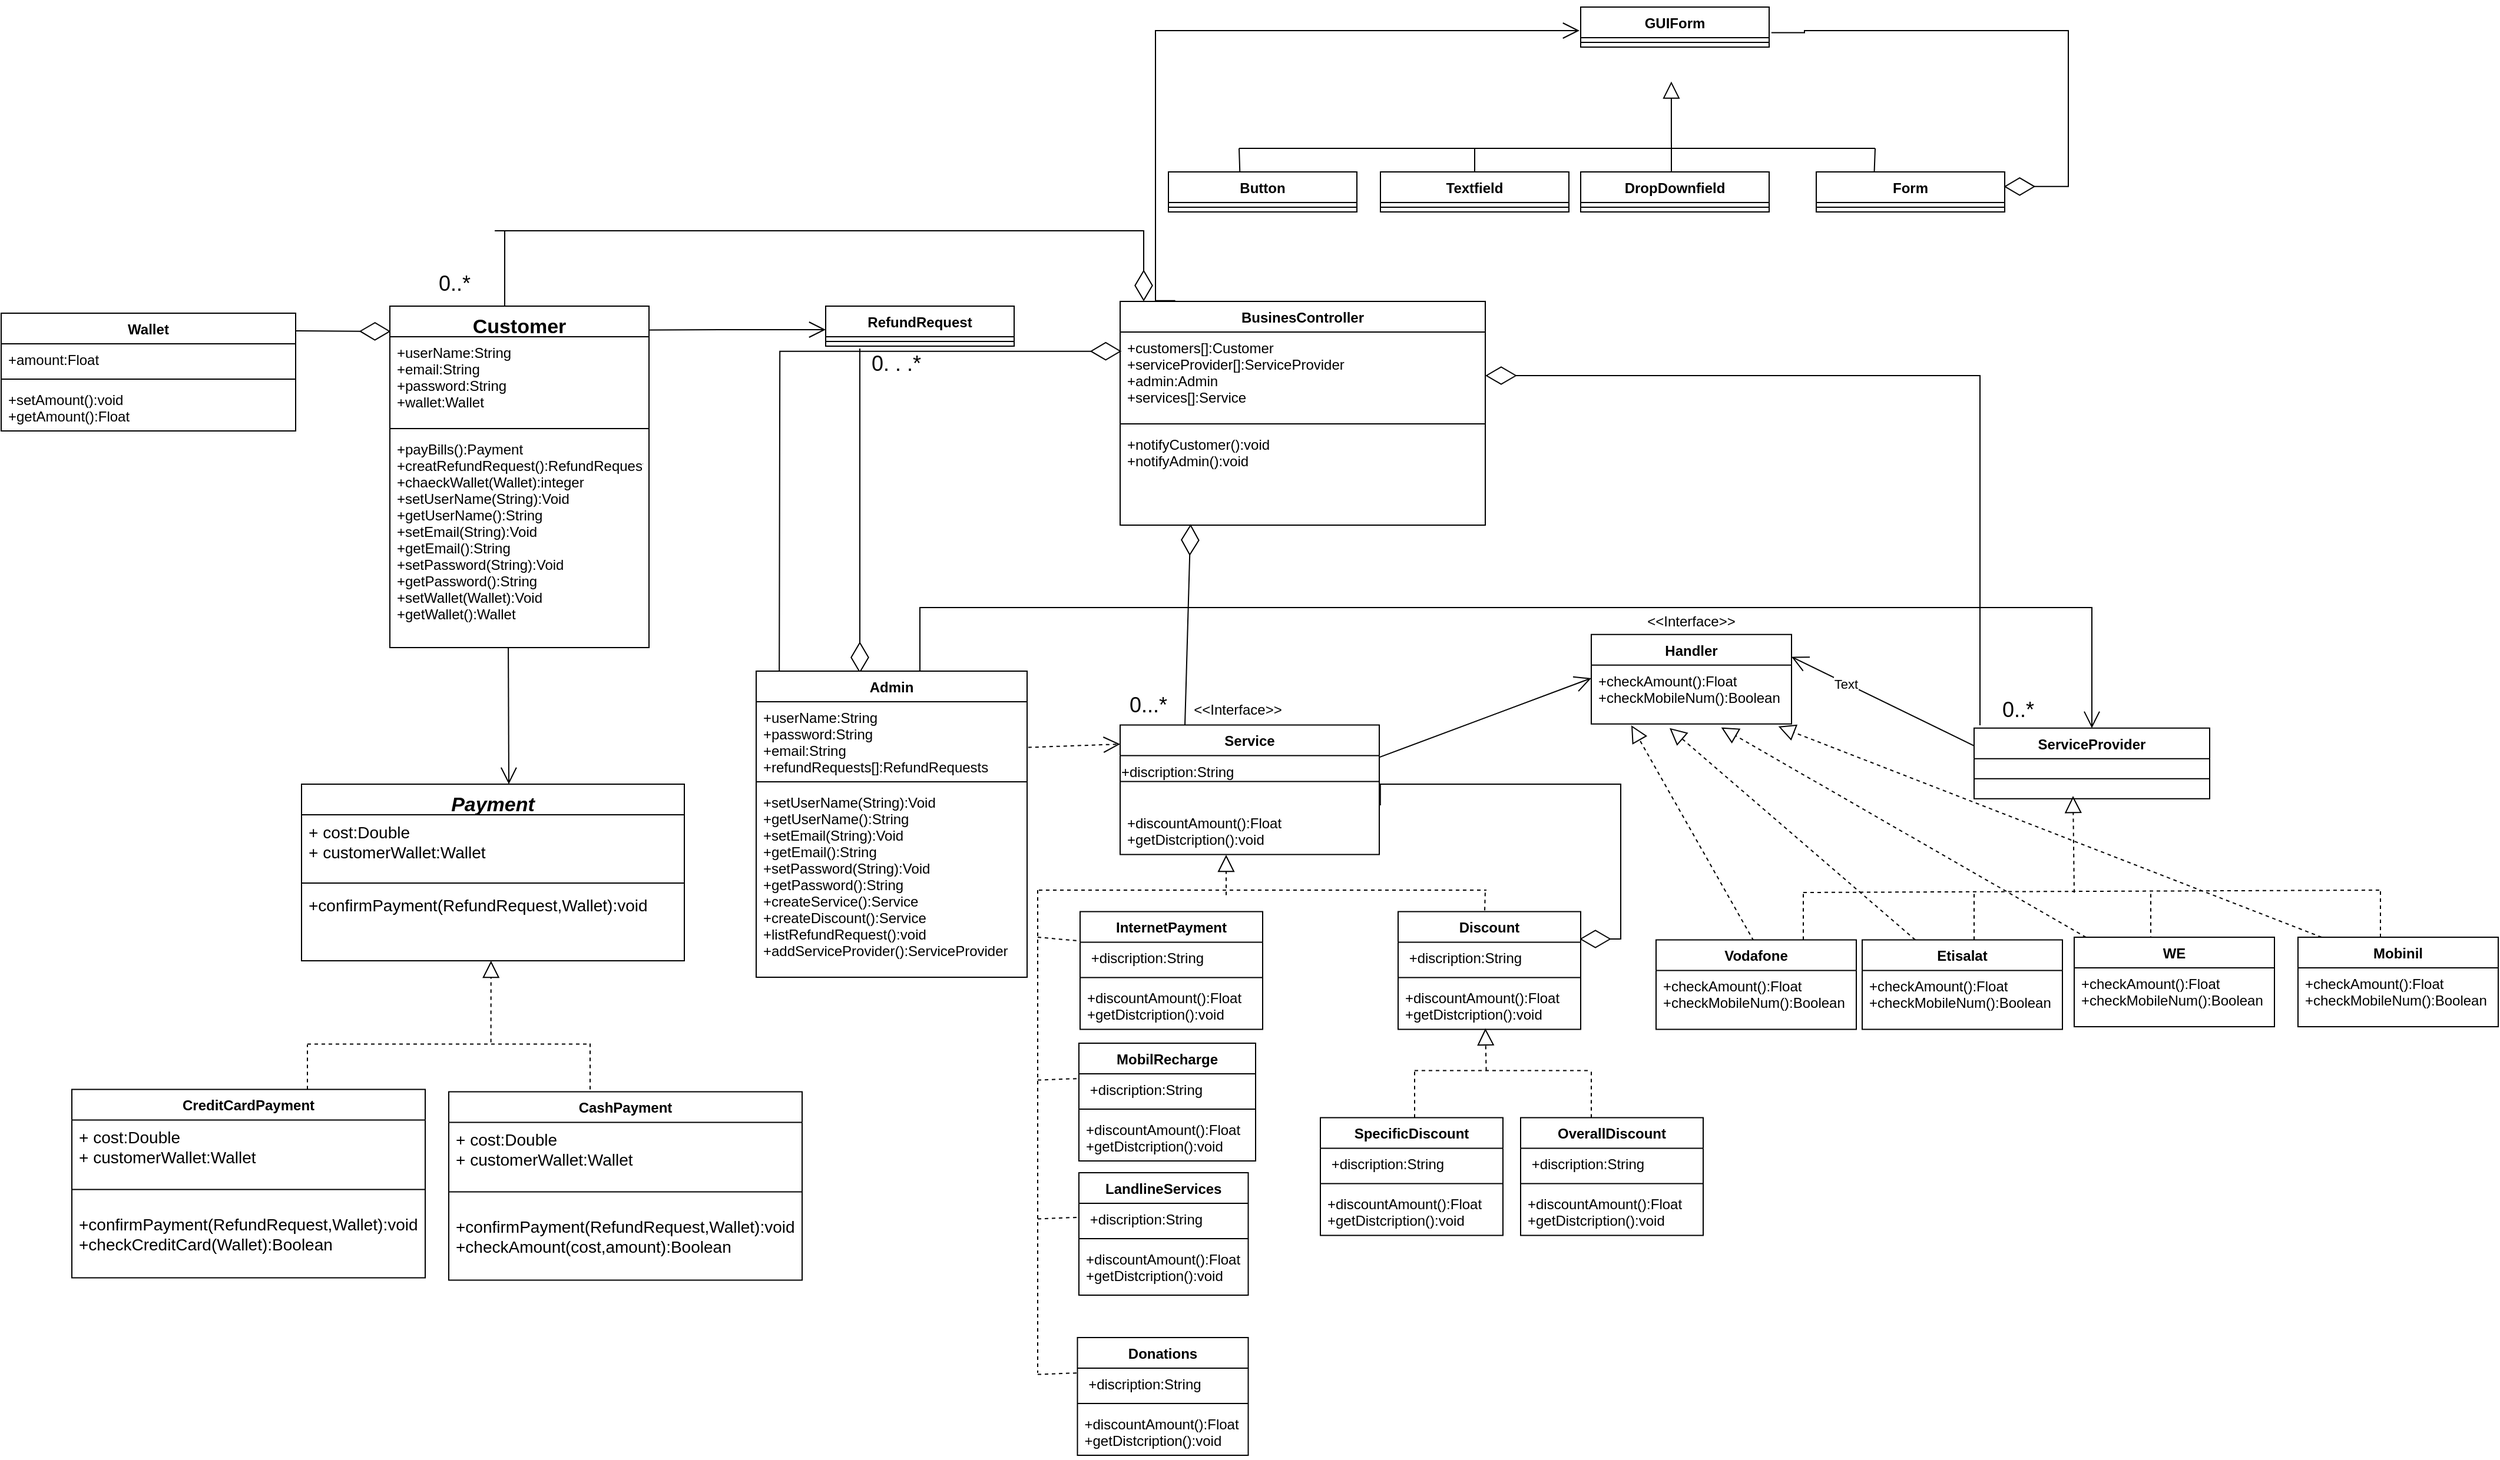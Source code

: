 <mxfile version="20.2.3" type="device"><diagram id="1RQ4lbijzEY4sFkO3ZOC" name="Page-1"><mxGraphModel dx="2067" dy="1718" grid="1" gridSize="10" guides="1" tooltips="1" connect="1" arrows="1" fold="1" page="1" pageScale="1" pageWidth="850" pageHeight="1100" math="0" shadow="0"><root><mxCell id="0"/><mxCell id="1" parent="0"/><mxCell id="um79pmRPh8STGuMXnZxT-9" value="Service" style="swimlane;fontStyle=1;align=center;verticalAlign=top;childLayout=stackLayout;horizontal=1;startSize=26;horizontalStack=0;resizeParent=1;resizeParentMax=0;resizeLast=0;collapsible=1;marginBottom=0;" parent="1" vertex="1"><mxGeometry x="290" y="369.71" width="220" height="110" as="geometry"/></mxCell><mxCell id="um79pmRPh8STGuMXnZxT-11" value="" style="line;strokeWidth=1;fillColor=none;align=left;verticalAlign=middle;spacingTop=-1;spacingLeft=3;spacingRight=3;rotatable=0;labelPosition=right;points=[];portConstraint=eastwest;" parent="um79pmRPh8STGuMXnZxT-9" vertex="1"><mxGeometry y="26" width="220" height="44" as="geometry"/></mxCell><mxCell id="um79pmRPh8STGuMXnZxT-12" value="+discountAmount():Float&#10;+getDistcription():void" style="text;strokeColor=none;fillColor=none;align=left;verticalAlign=top;spacingLeft=4;spacingRight=4;overflow=hidden;rotatable=0;points=[[0,0.5],[1,0.5]];portConstraint=eastwest;" parent="um79pmRPh8STGuMXnZxT-9" vertex="1"><mxGeometry y="70" width="220" height="40" as="geometry"/></mxCell><mxCell id="um79pmRPh8STGuMXnZxT-13" value="Wallet" style="swimlane;fontStyle=1;align=center;verticalAlign=top;childLayout=stackLayout;horizontal=1;startSize=26;horizontalStack=0;resizeParent=1;resizeParentMax=0;resizeLast=0;collapsible=1;marginBottom=0;" parent="1" vertex="1"><mxGeometry x="-660" y="20" width="250" height="100" as="geometry"/></mxCell><mxCell id="um79pmRPh8STGuMXnZxT-14" value="+amount:Float" style="text;strokeColor=none;fillColor=none;align=left;verticalAlign=top;spacingLeft=4;spacingRight=4;overflow=hidden;rotatable=0;points=[[0,0.5],[1,0.5]];portConstraint=eastwest;" parent="um79pmRPh8STGuMXnZxT-13" vertex="1"><mxGeometry y="26" width="250" height="26" as="geometry"/></mxCell><mxCell id="um79pmRPh8STGuMXnZxT-15" value="" style="line;strokeWidth=1;fillColor=none;align=left;verticalAlign=middle;spacingTop=-1;spacingLeft=3;spacingRight=3;rotatable=0;labelPosition=right;points=[];portConstraint=eastwest;" parent="um79pmRPh8STGuMXnZxT-13" vertex="1"><mxGeometry y="52" width="250" height="8" as="geometry"/></mxCell><mxCell id="um79pmRPh8STGuMXnZxT-16" value="+setAmount():void&#10;+getAmount():Float" style="text;strokeColor=none;fillColor=none;align=left;verticalAlign=top;spacingLeft=4;spacingRight=4;overflow=hidden;rotatable=0;points=[[0,0.5],[1,0.5]];portConstraint=eastwest;" parent="um79pmRPh8STGuMXnZxT-13" vertex="1"><mxGeometry y="60" width="250" height="40" as="geometry"/></mxCell><mxCell id="um79pmRPh8STGuMXnZxT-17" value="&amp;lt;&amp;lt;Interface&amp;gt;&amp;gt;" style="text;html=1;strokeColor=none;fillColor=none;align=center;verticalAlign=middle;whiteSpace=wrap;rounded=0;" parent="1" vertex="1"><mxGeometry x="360" y="342.41" width="60" height="30" as="geometry"/></mxCell><mxCell id="um79pmRPh8STGuMXnZxT-22" value="" style="endArrow=diamondThin;endFill=0;endSize=24;html=1;rounded=0;entryX=0.004;entryY=-0.008;entryDx=0;entryDy=0;entryPerimeter=0;" parent="1" edge="1"><mxGeometry width="160" relative="1" as="geometry"><mxPoint x="-410" y="35" as="sourcePoint"/><mxPoint x="-329.2" y="35.488" as="targetPoint"/></mxGeometry></mxCell><mxCell id="um79pmRPh8STGuMXnZxT-38" value="" style="endArrow=block;dashed=1;endFill=0;endSize=12;html=1;rounded=0;" parent="1" edge="1"><mxGeometry width="160" relative="1" as="geometry"><mxPoint x="1100" y="512.19" as="sourcePoint"/><mxPoint x="1099" y="430" as="targetPoint"/></mxGeometry></mxCell><mxCell id="um79pmRPh8STGuMXnZxT-39" value="" style="endArrow=none;dashed=1;html=1;rounded=0;" parent="1" edge="1"><mxGeometry width="50" height="50" relative="1" as="geometry"><mxPoint x="870" y="512.0" as="sourcePoint"/><mxPoint x="1360" y="510" as="targetPoint"/></mxGeometry></mxCell><mxCell id="um79pmRPh8STGuMXnZxT-40" value="" style="endArrow=none;dashed=1;html=1;rounded=0;" parent="1" edge="1"><mxGeometry width="50" height="50" relative="1" as="geometry"><mxPoint x="1015" y="552.19" as="sourcePoint"/><mxPoint x="1015" y="512.19" as="targetPoint"/></mxGeometry></mxCell><mxCell id="um79pmRPh8STGuMXnZxT-42" value="" style="endArrow=none;dashed=1;html=1;rounded=0;" parent="1" edge="1"><mxGeometry width="50" height="50" relative="1" as="geometry"><mxPoint x="1165" y="552.19" as="sourcePoint"/><mxPoint x="1165" y="512.19" as="targetPoint"/></mxGeometry></mxCell><mxCell id="um79pmRPh8STGuMXnZxT-47" value="" style="endArrow=open;endFill=1;endSize=12;html=1;rounded=0;exitX=1.004;exitY=0.606;exitDx=0;exitDy=0;dashed=1;exitPerimeter=0;" parent="1" source="uCQElASa_65ffmEhhu0F-2" edge="1"><mxGeometry width="160" relative="1" as="geometry"><mxPoint x="180" y="386.888" as="sourcePoint"/><mxPoint x="290" y="386" as="targetPoint"/></mxGeometry></mxCell><mxCell id="um79pmRPh8STGuMXnZxT-61" value="CreditCardPayment" style="swimlane;fontStyle=1;align=center;verticalAlign=top;childLayout=stackLayout;horizontal=1;startSize=26;horizontalStack=0;resizeParent=1;resizeParentMax=0;resizeLast=0;collapsible=1;marginBottom=0;" parent="1" vertex="1"><mxGeometry x="-600" y="679.19" width="300" height="160" as="geometry"/></mxCell><mxCell id="mpsDsUmjlcxF8dtk74D0-44" value="+ cost:Double&#10;+ customerWallet:Wallet" style="text;strokeColor=none;fillColor=none;align=left;verticalAlign=top;spacingLeft=4;spacingRight=4;overflow=hidden;rotatable=0;points=[[0,0.5],[1,0.5]];portConstraint=eastwest;fontSize=14;" parent="um79pmRPh8STGuMXnZxT-61" vertex="1"><mxGeometry y="26" width="300" height="44" as="geometry"/></mxCell><mxCell id="um79pmRPh8STGuMXnZxT-63" value="" style="line;strokeWidth=1;fillColor=none;align=left;verticalAlign=middle;spacingTop=-1;spacingLeft=3;spacingRight=3;rotatable=0;labelPosition=right;points=[];portConstraint=eastwest;" parent="um79pmRPh8STGuMXnZxT-61" vertex="1"><mxGeometry y="70" width="300" height="30" as="geometry"/></mxCell><mxCell id="mpsDsUmjlcxF8dtk74D0-45" value="+confirmPayment(RefundRequest,Wallet):void&#10;+checkCreditCard(Wallet):Boolean" style="text;strokeColor=none;fillColor=none;align=left;verticalAlign=top;spacingLeft=4;spacingRight=4;overflow=hidden;rotatable=0;points=[[0,0.5],[1,0.5]];portConstraint=eastwest;fontSize=14;" parent="um79pmRPh8STGuMXnZxT-61" vertex="1"><mxGeometry y="100" width="300" height="60" as="geometry"/></mxCell><mxCell id="um79pmRPh8STGuMXnZxT-65" value="" style="endArrow=block;dashed=1;endFill=0;endSize=12;html=1;rounded=0;entryX=0.495;entryY=1;entryDx=0;entryDy=0;entryPerimeter=0;" parent="1" target="mpsDsUmjlcxF8dtk74D0-43" edge="1"><mxGeometry width="160" relative="1" as="geometry"><mxPoint x="-244.2" y="639.19" as="sourcePoint"/><mxPoint x="-244" y="580" as="targetPoint"/></mxGeometry></mxCell><mxCell id="um79pmRPh8STGuMXnZxT-66" value="" style="endArrow=none;dashed=1;html=1;rounded=0;" parent="1" edge="1"><mxGeometry width="50" height="50" relative="1" as="geometry"><mxPoint x="-400" y="640.78" as="sourcePoint"/><mxPoint x="-160" y="640.78" as="targetPoint"/></mxGeometry></mxCell><mxCell id="um79pmRPh8STGuMXnZxT-67" value="" style="endArrow=none;dashed=1;html=1;rounded=0;" parent="1" edge="1"><mxGeometry width="50" height="50" relative="1" as="geometry"><mxPoint x="-400" y="679.19" as="sourcePoint"/><mxPoint x="-400" y="641.19" as="targetPoint"/></mxGeometry></mxCell><mxCell id="um79pmRPh8STGuMXnZxT-68" value="" style="endArrow=none;dashed=1;html=1;rounded=0;" parent="1" edge="1"><mxGeometry width="50" height="50" relative="1" as="geometry"><mxPoint x="-160" y="679.19" as="sourcePoint"/><mxPoint x="-160" y="639.19" as="targetPoint"/></mxGeometry></mxCell><mxCell id="um79pmRPh8STGuMXnZxT-73" value="DropDownfield" style="swimlane;fontStyle=1;align=center;verticalAlign=top;childLayout=stackLayout;horizontal=1;startSize=26;horizontalStack=0;resizeParent=1;resizeParentMax=0;resizeLast=0;collapsible=1;marginBottom=0;" parent="1" vertex="1"><mxGeometry x="681" y="-100" width="160" height="34" as="geometry"/></mxCell><mxCell id="um79pmRPh8STGuMXnZxT-75" value="" style="line;strokeWidth=1;fillColor=none;align=left;verticalAlign=middle;spacingTop=-1;spacingLeft=3;spacingRight=3;rotatable=0;labelPosition=right;points=[];portConstraint=eastwest;" parent="um79pmRPh8STGuMXnZxT-73" vertex="1"><mxGeometry y="26" width="160" height="8" as="geometry"/></mxCell><mxCell id="um79pmRPh8STGuMXnZxT-86" value="" style="endArrow=block;dashed=1;endFill=0;endSize=12;html=1;rounded=0;entryX=0.478;entryY=0.98;entryDx=0;entryDy=0;entryPerimeter=0;" parent="1" edge="1" target="uCQElASa_65ffmEhhu0F-30"><mxGeometry width="160" relative="1" as="geometry"><mxPoint x="600.8" y="663.19" as="sourcePoint"/><mxPoint x="600" y="616" as="targetPoint"/></mxGeometry></mxCell><mxCell id="um79pmRPh8STGuMXnZxT-87" value="" style="endArrow=none;dashed=1;html=1;rounded=0;" parent="1" edge="1"><mxGeometry width="50" height="50" relative="1" as="geometry"><mxPoint x="540" y="663.19" as="sourcePoint"/><mxPoint x="690" y="663.19" as="targetPoint"/></mxGeometry></mxCell><mxCell id="um79pmRPh8STGuMXnZxT-88" value="" style="endArrow=none;dashed=1;html=1;rounded=0;" parent="1" edge="1"><mxGeometry width="50" height="50" relative="1" as="geometry"><mxPoint x="540" y="703.19" as="sourcePoint"/><mxPoint x="540" y="663.19" as="targetPoint"/></mxGeometry></mxCell><mxCell id="um79pmRPh8STGuMXnZxT-89" value="" style="endArrow=none;dashed=1;html=1;rounded=0;" parent="1" edge="1"><mxGeometry width="50" height="50" relative="1" as="geometry"><mxPoint x="690" y="703.19" as="sourcePoint"/><mxPoint x="690" y="663.19" as="targetPoint"/></mxGeometry></mxCell><mxCell id="um79pmRPh8STGuMXnZxT-104" value="" style="endArrow=none;dashed=1;html=1;rounded=0;" parent="1" edge="1"><mxGeometry width="50" height="50" relative="1" as="geometry"><mxPoint x="870" y="552.19" as="sourcePoint"/><mxPoint x="870" y="512.19" as="targetPoint"/></mxGeometry></mxCell><mxCell id="um79pmRPh8STGuMXnZxT-107" value="GUIForm" style="swimlane;fontStyle=1;align=center;verticalAlign=top;childLayout=stackLayout;horizontal=1;startSize=26;horizontalStack=0;resizeParent=1;resizeParentMax=0;resizeLast=0;collapsible=1;marginBottom=0;" parent="1" vertex="1"><mxGeometry x="681" y="-240" width="160" height="34" as="geometry"/></mxCell><mxCell id="um79pmRPh8STGuMXnZxT-109" value="" style="line;strokeWidth=1;fillColor=none;align=left;verticalAlign=middle;spacingTop=-1;spacingLeft=3;spacingRight=3;rotatable=0;labelPosition=right;points=[];portConstraint=eastwest;" parent="um79pmRPh8STGuMXnZxT-107" vertex="1"><mxGeometry y="26" width="160" height="8" as="geometry"/></mxCell><mxCell id="um79pmRPh8STGuMXnZxT-111" value="" style="endArrow=block;endFill=0;endSize=12;html=1;rounded=0;fontSize=24;strokeColor=#000000;entryX=0.481;entryY=1.123;entryDx=0;entryDy=0;entryPerimeter=0;" parent="1" edge="1"><mxGeometry width="160" relative="1" as="geometry"><mxPoint x="758" y="-100" as="sourcePoint"/><mxPoint x="757.96" y="-176.802" as="targetPoint"/></mxGeometry></mxCell><mxCell id="X_IhOLupGLxGYrl5g302-11" value="RefundRequest" style="swimlane;fontStyle=1;align=center;verticalAlign=top;childLayout=stackLayout;horizontal=1;startSize=26;horizontalStack=0;resizeParent=1;resizeParentMax=0;resizeLast=0;collapsible=1;marginBottom=0;" parent="1" vertex="1"><mxGeometry x="40" y="14" width="160" height="34" as="geometry"/></mxCell><mxCell id="X_IhOLupGLxGYrl5g302-13" value="" style="line;strokeWidth=1;fillColor=none;align=left;verticalAlign=middle;spacingTop=-1;spacingLeft=3;spacingRight=3;rotatable=0;labelPosition=right;points=[];portConstraint=eastwest;" parent="X_IhOLupGLxGYrl5g302-11" vertex="1"><mxGeometry y="26" width="160" height="8" as="geometry"/></mxCell><mxCell id="X_IhOLupGLxGYrl5g302-15" value="" style="endArrow=open;endFill=1;endSize=12;html=1;rounded=0;exitX=1.007;exitY=-0.025;exitDx=0;exitDy=0;exitPerimeter=0;" parent="1" edge="1"><mxGeometry width="160" relative="1" as="geometry"><mxPoint x="-128.6" y="34.4" as="sourcePoint"/><mxPoint x="40" y="34" as="targetPoint"/><Array as="points"><mxPoint x="-50" y="34"/></Array></mxGeometry></mxCell><mxCell id="X_IhOLupGLxGYrl5g302-16" value="" style="endArrow=diamondThin;endFill=0;endSize=24;html=1;rounded=0;entryX=0.445;entryY=0.003;entryDx=0;entryDy=0;entryPerimeter=0;" parent="1" edge="1"><mxGeometry width="160" relative="1" as="geometry"><mxPoint x="69" y="50" as="sourcePoint"/><mxPoint x="69" y="325.884" as="targetPoint"/></mxGeometry></mxCell><mxCell id="X_IhOLupGLxGYrl5g302-17" value="&lt;font style=&quot;font-size: 18px;&quot;&gt;0. . .*&lt;/font&gt;" style="text;html=1;strokeColor=none;fillColor=none;align=center;verticalAlign=middle;whiteSpace=wrap;rounded=0;" parent="1" vertex="1"><mxGeometry x="70" y="48" width="60" height="30" as="geometry"/></mxCell><mxCell id="X_IhOLupGLxGYrl5g302-22" value="" style="endArrow=none;dashed=1;html=1;rounded=0;" parent="1" edge="1"><mxGeometry width="50" height="50" relative="1" as="geometry"><mxPoint x="1360" y="550" as="sourcePoint"/><mxPoint x="1360" y="510.0" as="targetPoint"/></mxGeometry></mxCell><mxCell id="X_IhOLupGLxGYrl5g302-23" value="" style="endArrow=none;html=1;rounded=0;fontSize=18;" parent="1" edge="1"><mxGeometry width="50" height="50" relative="1" as="geometry"><mxPoint x="391" y="-120" as="sourcePoint"/><mxPoint x="931" y="-120" as="targetPoint"/></mxGeometry></mxCell><mxCell id="X_IhOLupGLxGYrl5g302-32" value="Form" style="swimlane;fontStyle=1;align=center;verticalAlign=top;childLayout=stackLayout;horizontal=1;startSize=26;horizontalStack=0;resizeParent=1;resizeParentMax=0;resizeLast=0;collapsible=1;marginBottom=0;" parent="1" vertex="1"><mxGeometry x="881" y="-100" width="160" height="34" as="geometry"/></mxCell><mxCell id="X_IhOLupGLxGYrl5g302-34" value="" style="line;strokeWidth=1;fillColor=none;align=left;verticalAlign=middle;spacingTop=-1;spacingLeft=3;spacingRight=3;rotatable=0;labelPosition=right;points=[];portConstraint=eastwest;" parent="X_IhOLupGLxGYrl5g302-32" vertex="1"><mxGeometry y="26" width="160" height="8" as="geometry"/></mxCell><mxCell id="X_IhOLupGLxGYrl5g302-36" value="Textfield" style="swimlane;fontStyle=1;align=center;verticalAlign=top;childLayout=stackLayout;horizontal=1;startSize=26;horizontalStack=0;resizeParent=1;resizeParentMax=0;resizeLast=0;collapsible=1;marginBottom=0;" parent="1" vertex="1"><mxGeometry x="511" y="-100" width="160" height="34" as="geometry"/></mxCell><mxCell id="X_IhOLupGLxGYrl5g302-38" value="" style="line;strokeWidth=1;fillColor=none;align=left;verticalAlign=middle;spacingTop=-1;spacingLeft=3;spacingRight=3;rotatable=0;labelPosition=right;points=[];portConstraint=eastwest;" parent="X_IhOLupGLxGYrl5g302-36" vertex="1"><mxGeometry y="26" width="160" height="8" as="geometry"/></mxCell><mxCell id="X_IhOLupGLxGYrl5g302-40" value="" style="endArrow=none;html=1;rounded=0;fontSize=18;entryX=0.5;entryY=0;entryDx=0;entryDy=0;" parent="1" target="X_IhOLupGLxGYrl5g302-36" edge="1"><mxGeometry width="50" height="50" relative="1" as="geometry"><mxPoint x="591" y="-120" as="sourcePoint"/><mxPoint x="931" y="-400" as="targetPoint"/></mxGeometry></mxCell><mxCell id="X_IhOLupGLxGYrl5g302-41" value="" style="endArrow=none;html=1;rounded=0;fontSize=18;entryX=0.308;entryY=-0.004;entryDx=0;entryDy=0;entryPerimeter=0;" parent="1" target="X_IhOLupGLxGYrl5g302-32" edge="1"><mxGeometry width="50" height="50" relative="1" as="geometry"><mxPoint x="931" y="-120" as="sourcePoint"/><mxPoint x="591" y="-90" as="targetPoint"/></mxGeometry></mxCell><mxCell id="X_IhOLupGLxGYrl5g302-42" value="Button" style="swimlane;fontStyle=1;align=center;verticalAlign=top;childLayout=stackLayout;horizontal=1;startSize=26;horizontalStack=0;resizeParent=1;resizeParentMax=0;resizeLast=0;collapsible=1;marginBottom=0;" parent="1" vertex="1"><mxGeometry x="331" y="-100" width="160" height="34" as="geometry"/></mxCell><mxCell id="X_IhOLupGLxGYrl5g302-44" value="" style="line;strokeWidth=1;fillColor=none;align=left;verticalAlign=middle;spacingTop=-1;spacingLeft=3;spacingRight=3;rotatable=0;labelPosition=right;points=[];portConstraint=eastwest;" parent="X_IhOLupGLxGYrl5g302-42" vertex="1"><mxGeometry y="26" width="160" height="8" as="geometry"/></mxCell><mxCell id="X_IhOLupGLxGYrl5g302-46" value="" style="endArrow=none;html=1;rounded=0;fontSize=18;entryX=0.379;entryY=0.005;entryDx=0;entryDy=0;entryPerimeter=0;" parent="1" target="X_IhOLupGLxGYrl5g302-42" edge="1"><mxGeometry width="50" height="50" relative="1" as="geometry"><mxPoint x="391" y="-120" as="sourcePoint"/><mxPoint x="601" y="-90" as="targetPoint"/></mxGeometry></mxCell><mxCell id="X_IhOLupGLxGYrl5g302-52" value="ServiceProvider" style="swimlane;fontStyle=1;align=center;verticalAlign=top;childLayout=stackLayout;horizontal=1;startSize=26;horizontalStack=0;resizeParent=1;resizeParentMax=0;resizeLast=0;collapsible=1;marginBottom=0;" parent="1" vertex="1"><mxGeometry x="1015" y="372.41" width="200" height="60" as="geometry"/></mxCell><mxCell id="X_IhOLupGLxGYrl5g302-53" value="" style="line;strokeWidth=1;fillColor=none;align=left;verticalAlign=middle;spacingTop=-1;spacingLeft=3;spacingRight=3;rotatable=0;labelPosition=right;points=[];portConstraint=eastwest;" parent="X_IhOLupGLxGYrl5g302-52" vertex="1"><mxGeometry y="26" width="200" height="34" as="geometry"/></mxCell><mxCell id="X_IhOLupGLxGYrl5g302-55" value="MobilRecharge" style="swimlane;fontStyle=1;align=center;verticalAlign=top;childLayout=stackLayout;horizontal=1;startSize=26;horizontalStack=0;resizeParent=1;resizeParentMax=0;resizeLast=0;collapsible=1;marginBottom=0;" parent="1" vertex="1"><mxGeometry x="255" y="640" width="150" height="100" as="geometry"/></mxCell><mxCell id="X_IhOLupGLxGYrl5g302-56" value="&#9;&#9; +discription:String" style="text;strokeColor=none;fillColor=none;align=left;verticalAlign=top;spacingLeft=4;spacingRight=4;overflow=hidden;rotatable=0;points=[[0,0.5],[1,0.5]];portConstraint=eastwest;" parent="X_IhOLupGLxGYrl5g302-55" vertex="1"><mxGeometry y="26" width="150" height="26" as="geometry"/></mxCell><mxCell id="X_IhOLupGLxGYrl5g302-57" value="" style="line;strokeWidth=1;fillColor=none;align=left;verticalAlign=middle;spacingTop=-1;spacingLeft=3;spacingRight=3;rotatable=0;labelPosition=right;points=[];portConstraint=eastwest;" parent="X_IhOLupGLxGYrl5g302-55" vertex="1"><mxGeometry y="52" width="150" height="8" as="geometry"/></mxCell><mxCell id="X_IhOLupGLxGYrl5g302-58" value="+discountAmount():Float&#10;+getDistcription():void" style="text;strokeColor=none;fillColor=none;align=left;verticalAlign=top;spacingLeft=4;spacingRight=4;overflow=hidden;rotatable=0;points=[[0,0.5],[1,0.5]];portConstraint=eastwest;" parent="X_IhOLupGLxGYrl5g302-55" vertex="1"><mxGeometry y="60" width="150" height="40" as="geometry"/></mxCell><mxCell id="X_IhOLupGLxGYrl5g302-59" value="" style="endArrow=block;dashed=1;endFill=0;endSize=12;html=1;rounded=0;" parent="1" edge="1"><mxGeometry width="160" relative="1" as="geometry"><mxPoint x="380" y="514.29" as="sourcePoint"/><mxPoint x="380" y="480" as="targetPoint"/></mxGeometry></mxCell><mxCell id="X_IhOLupGLxGYrl5g302-60" value="" style="endArrow=none;dashed=1;html=1;rounded=0;" parent="1" edge="1"><mxGeometry width="50" height="50" relative="1" as="geometry"><mxPoint x="221" y="510" as="sourcePoint"/><mxPoint x="601" y="510" as="targetPoint"/></mxGeometry></mxCell><mxCell id="X_IhOLupGLxGYrl5g302-63" value="InternetPayment" style="swimlane;fontStyle=1;align=center;verticalAlign=top;childLayout=stackLayout;horizontal=1;startSize=26;horizontalStack=0;resizeParent=1;resizeParentMax=0;resizeLast=0;collapsible=1;marginBottom=0;" parent="1" vertex="1"><mxGeometry x="256" y="528.19" width="155" height="100" as="geometry"/></mxCell><mxCell id="X_IhOLupGLxGYrl5g302-64" value="&#9;&#9; +discription:String" style="text;strokeColor=none;fillColor=none;align=left;verticalAlign=top;spacingLeft=4;spacingRight=4;overflow=hidden;rotatable=0;points=[[0,0.5],[1,0.5]];portConstraint=eastwest;" parent="X_IhOLupGLxGYrl5g302-63" vertex="1"><mxGeometry y="26" width="155" height="26" as="geometry"/></mxCell><mxCell id="X_IhOLupGLxGYrl5g302-65" value="" style="line;strokeWidth=1;fillColor=none;align=left;verticalAlign=middle;spacingTop=-1;spacingLeft=3;spacingRight=3;rotatable=0;labelPosition=right;points=[];portConstraint=eastwest;" parent="X_IhOLupGLxGYrl5g302-63" vertex="1"><mxGeometry y="52" width="155" height="8" as="geometry"/></mxCell><mxCell id="X_IhOLupGLxGYrl5g302-66" value="+discountAmount():Float&#10;+getDistcription():void&#10;" style="text;strokeColor=none;fillColor=none;align=left;verticalAlign=top;spacingLeft=4;spacingRight=4;overflow=hidden;rotatable=0;points=[[0,0.5],[1,0.5]];portConstraint=eastwest;" parent="X_IhOLupGLxGYrl5g302-63" vertex="1"><mxGeometry y="60" width="155" height="40" as="geometry"/></mxCell><mxCell id="X_IhOLupGLxGYrl5g302-67" value="LandlineServices" style="swimlane;fontStyle=1;align=center;verticalAlign=top;childLayout=stackLayout;horizontal=1;startSize=26;horizontalStack=0;resizeParent=1;resizeParentMax=0;resizeLast=0;collapsible=1;marginBottom=0;" parent="1" vertex="1"><mxGeometry x="255" y="750" width="143.75" height="104" as="geometry"/></mxCell><mxCell id="X_IhOLupGLxGYrl5g302-68" value="&#9;&#9; +discription:String" style="text;strokeColor=none;fillColor=none;align=left;verticalAlign=top;spacingLeft=4;spacingRight=4;overflow=hidden;rotatable=0;points=[[0,0.5],[1,0.5]];portConstraint=eastwest;" parent="X_IhOLupGLxGYrl5g302-67" vertex="1"><mxGeometry y="26" width="143.75" height="26" as="geometry"/></mxCell><mxCell id="X_IhOLupGLxGYrl5g302-69" value="" style="line;strokeWidth=1;fillColor=none;align=left;verticalAlign=middle;spacingTop=-1;spacingLeft=3;spacingRight=3;rotatable=0;labelPosition=right;points=[];portConstraint=eastwest;" parent="X_IhOLupGLxGYrl5g302-67" vertex="1"><mxGeometry y="52" width="143.75" height="8" as="geometry"/></mxCell><mxCell id="X_IhOLupGLxGYrl5g302-70" value="+discountAmount():Float&#10;+getDistcription():void" style="text;strokeColor=none;fillColor=none;align=left;verticalAlign=top;spacingLeft=4;spacingRight=4;overflow=hidden;rotatable=0;points=[[0,0.5],[1,0.5]];portConstraint=eastwest;" parent="X_IhOLupGLxGYrl5g302-67" vertex="1"><mxGeometry y="60" width="143.75" height="44" as="geometry"/></mxCell><mxCell id="X_IhOLupGLxGYrl5g302-72" value="Donations" style="swimlane;fontStyle=1;align=center;verticalAlign=top;childLayout=stackLayout;horizontal=1;startSize=26;horizontalStack=0;resizeParent=1;resizeParentMax=0;resizeLast=0;collapsible=1;marginBottom=0;" parent="1" vertex="1"><mxGeometry x="253.75" y="890" width="145" height="100" as="geometry"/></mxCell><mxCell id="X_IhOLupGLxGYrl5g302-73" value="&#9;&#9; +discription:String" style="text;strokeColor=none;fillColor=none;align=left;verticalAlign=top;spacingLeft=4;spacingRight=4;overflow=hidden;rotatable=0;points=[[0,0.5],[1,0.5]];portConstraint=eastwest;" parent="X_IhOLupGLxGYrl5g302-72" vertex="1"><mxGeometry y="26" width="145" height="26" as="geometry"/></mxCell><mxCell id="X_IhOLupGLxGYrl5g302-74" value="" style="line;strokeWidth=1;fillColor=none;align=left;verticalAlign=middle;spacingTop=-1;spacingLeft=3;spacingRight=3;rotatable=0;labelPosition=right;points=[];portConstraint=eastwest;" parent="X_IhOLupGLxGYrl5g302-72" vertex="1"><mxGeometry y="52" width="145" height="8" as="geometry"/></mxCell><mxCell id="X_IhOLupGLxGYrl5g302-75" value="+discountAmount():Float&#10;+getDistcription():void" style="text;strokeColor=none;fillColor=none;align=left;verticalAlign=top;spacingLeft=4;spacingRight=4;overflow=hidden;rotatable=0;points=[[0,0.5],[1,0.5]];portConstraint=eastwest;" parent="X_IhOLupGLxGYrl5g302-72" vertex="1"><mxGeometry y="60" width="145" height="40" as="geometry"/></mxCell><mxCell id="X_IhOLupGLxGYrl5g302-77" value="Handler" style="swimlane;fontStyle=1;align=center;verticalAlign=top;childLayout=stackLayout;horizontal=1;startSize=26;horizontalStack=0;resizeParent=1;resizeParentMax=0;resizeLast=0;collapsible=1;marginBottom=0;" parent="1" vertex="1"><mxGeometry x="690" y="292.82" width="170" height="76" as="geometry"/></mxCell><mxCell id="X_IhOLupGLxGYrl5g302-79" value="+checkAmount():Float&#10;+checkMobileNum():Boolean" style="text;strokeColor=none;fillColor=none;align=left;verticalAlign=top;spacingLeft=4;spacingRight=4;overflow=hidden;rotatable=0;points=[[0,0.5],[1,0.5]];portConstraint=eastwest;" parent="X_IhOLupGLxGYrl5g302-77" vertex="1"><mxGeometry y="26" width="170" height="50" as="geometry"/></mxCell><mxCell id="X_IhOLupGLxGYrl5g302-80" value="&amp;lt;&amp;lt;Interface&amp;gt;&amp;gt;" style="text;html=1;strokeColor=none;fillColor=none;align=center;verticalAlign=middle;whiteSpace=wrap;rounded=0;" parent="1" vertex="1"><mxGeometry x="745" y="266.82" width="60" height="30" as="geometry"/></mxCell><mxCell id="X_IhOLupGLxGYrl5g302-81" value="" style="endArrow=open;endFill=1;endSize=12;html=1;rounded=0;fontSize=18;exitX=0;exitY=0.25;exitDx=0;exitDy=0;entryX=1;entryY=0.25;entryDx=0;entryDy=0;" parent="1" source="X_IhOLupGLxGYrl5g302-52" target="X_IhOLupGLxGYrl5g302-77" edge="1"><mxGeometry width="160" relative="1" as="geometry"><mxPoint x="740" y="440" as="sourcePoint"/><mxPoint x="900" y="440" as="targetPoint"/></mxGeometry></mxCell><mxCell id="uCQElASa_65ffmEhhu0F-40" value="Text" style="edgeLabel;html=1;align=center;verticalAlign=middle;resizable=0;points=[];" vertex="1" connectable="0" parent="X_IhOLupGLxGYrl5g302-81"><mxGeometry x="0.406" relative="1" as="geometry"><mxPoint as="offset"/></mxGeometry></mxCell><mxCell id="X_IhOLupGLxGYrl5g302-82" value="" style="endArrow=open;endFill=1;endSize=12;html=1;rounded=0;fontSize=18;exitX=1;exitY=0.25;exitDx=0;exitDy=0;" parent="1" source="um79pmRPh8STGuMXnZxT-9" edge="1"><mxGeometry width="160" relative="1" as="geometry"><mxPoint x="1280" y="395.91" as="sourcePoint"/><mxPoint x="690" y="330" as="targetPoint"/></mxGeometry></mxCell><mxCell id="mpsDsUmjlcxF8dtk74D0-1" value="" style="endArrow=none;dashed=1;html=1;rounded=0;" parent="1" edge="1"><mxGeometry width="50" height="50" relative="1" as="geometry"><mxPoint x="599.52" y="527.19" as="sourcePoint"/><mxPoint x="600" y="510" as="targetPoint"/></mxGeometry></mxCell><mxCell id="mpsDsUmjlcxF8dtk74D0-2" value="" style="endArrow=diamondThin;endFill=0;endSize=24;html=1;rounded=0;entryX=1;entryY=0.25;entryDx=0;entryDy=0;edgeStyle=orthogonalEdgeStyle;exitX=1.004;exitY=-0.043;exitDx=0;exitDy=0;exitPerimeter=0;" parent="1" source="um79pmRPh8STGuMXnZxT-12" edge="1"><mxGeometry width="160" relative="1" as="geometry"><mxPoint x="770" y="420" as="sourcePoint"/><mxPoint x="680" y="551.5" as="targetPoint"/><Array as="points"><mxPoint x="511" y="420"/><mxPoint x="715" y="420"/><mxPoint x="715" y="552"/></Array></mxGeometry></mxCell><mxCell id="mpsDsUmjlcxF8dtk74D0-3" value="" style="endArrow=block;dashed=1;endFill=0;endSize=12;html=1;rounded=0;exitX=0.068;exitY=0.023;exitDx=0;exitDy=0;exitPerimeter=0;entryX=0.2;entryY=1.024;entryDx=0;entryDy=0;entryPerimeter=0;" parent="1" target="X_IhOLupGLxGYrl5g302-79" edge="1"><mxGeometry width="160" relative="1" as="geometry"><mxPoint x="827.82" y="552.972" as="sourcePoint"/><mxPoint x="750" y="440" as="targetPoint"/><Array as="points"/></mxGeometry></mxCell><mxCell id="mpsDsUmjlcxF8dtk74D0-4" value="" style="endArrow=block;dashed=1;endFill=0;endSize=12;html=1;rounded=0;exitX=0;exitY=0;exitDx=0;exitDy=0;entryX=0.391;entryY=1.07;entryDx=0;entryDy=0;entryPerimeter=0;" parent="1" target="X_IhOLupGLxGYrl5g302-79" edge="1"><mxGeometry width="160" relative="1" as="geometry"><mxPoint x="965" y="552.19" as="sourcePoint"/><mxPoint x="790" y="420" as="targetPoint"/></mxGeometry></mxCell><mxCell id="mpsDsUmjlcxF8dtk74D0-5" value="" style="endArrow=block;dashed=1;endFill=0;endSize=12;html=1;rounded=0;exitX=0.059;exitY=0;exitDx=0;exitDy=0;entryX=0.649;entryY=1.061;entryDx=0;entryDy=0;entryPerimeter=0;exitPerimeter=0;" parent="1" source="uCQElASa_65ffmEhhu0F-45" edge="1" target="X_IhOLupGLxGYrl5g302-79"><mxGeometry width="160" relative="1" as="geometry"><mxPoint x="1095" y="552.19" as="sourcePoint"/><mxPoint x="840" y="420" as="targetPoint"/></mxGeometry></mxCell><mxCell id="mpsDsUmjlcxF8dtk74D0-6" value="" style="endArrow=block;dashed=1;endFill=0;endSize=12;html=1;rounded=0;entryX=0.934;entryY=1.042;entryDx=0;entryDy=0;entryPerimeter=0;exitX=0.118;exitY=0;exitDx=0;exitDy=0;exitPerimeter=0;" parent="1" source="uCQElASa_65ffmEhhu0F-47" target="X_IhOLupGLxGYrl5g302-79" edge="1"><mxGeometry width="160" relative="1" as="geometry"><mxPoint x="1260" y="540" as="sourcePoint"/><mxPoint x="910" y="410" as="targetPoint"/></mxGeometry></mxCell><mxCell id="mpsDsUmjlcxF8dtk74D0-7" value="" style="endArrow=diamondThin;endFill=0;endSize=24;html=1;rounded=0;entryX=1;entryY=0.25;entryDx=0;entryDy=0;edgeStyle=orthogonalEdgeStyle;exitX=1.012;exitY=0.638;exitDx=0;exitDy=0;exitPerimeter=0;" parent="1" source="um79pmRPh8STGuMXnZxT-107" edge="1"><mxGeometry width="160" relative="1" as="geometry"><mxPoint x="870.97" y="-219" as="sourcePoint"/><mxPoint x="1040.21" y="-87.56" as="targetPoint"/><Array as="points"><mxPoint x="871" y="-218"/><mxPoint x="871" y="-220"/><mxPoint x="1095" y="-220"/><mxPoint x="1095" y="-88"/></Array></mxGeometry></mxCell><mxCell id="mpsDsUmjlcxF8dtk74D0-10" value="" style="endArrow=open;endFill=1;endSize=12;html=1;rounded=0;exitX=0.457;exitY=0.999;exitDx=0;exitDy=0;exitPerimeter=0;" parent="1" source="mpsDsUmjlcxF8dtk74D0-36" edge="1"><mxGeometry width="160" relative="1" as="geometry"><mxPoint x="-230" y="150" as="sourcePoint"/><mxPoint x="-229" y="420" as="targetPoint"/></mxGeometry></mxCell><mxCell id="mpsDsUmjlcxF8dtk74D0-11" value="" style="endArrow=open;endFill=1;endSize=12;html=1;rounded=0;edgeStyle=orthogonalEdgeStyle;exitX=0.709;exitY=0.006;exitDx=0;exitDy=0;exitPerimeter=0;" parent="1" target="X_IhOLupGLxGYrl5g302-52" edge="1"><mxGeometry width="160" relative="1" as="geometry"><mxPoint x="121.8" y="326.358" as="sourcePoint"/><mxPoint x="280" y="270" as="targetPoint"/><Array as="points"><mxPoint x="120" y="325"/><mxPoint x="120" y="270"/><mxPoint x="1115" y="270"/></Array></mxGeometry></mxCell><mxCell id="mpsDsUmjlcxF8dtk74D0-13" value="BusinesController" style="swimlane;fontStyle=1;align=center;verticalAlign=top;childLayout=stackLayout;horizontal=1;startSize=26;horizontalStack=0;resizeParent=1;resizeParentMax=0;resizeLast=0;collapsible=1;marginBottom=0;" parent="1" vertex="1"><mxGeometry x="290" y="10" width="310" height="190" as="geometry"/></mxCell><mxCell id="mpsDsUmjlcxF8dtk74D0-14" value="+customers[]:Customer&#10;+serviceProvider[]:ServiceProvider&#10;+admin:Admin&#10;+services[]:Service" style="text;strokeColor=none;fillColor=none;align=left;verticalAlign=top;spacingLeft=4;spacingRight=4;overflow=hidden;rotatable=0;points=[[0,0.5],[1,0.5]];portConstraint=eastwest;" parent="mpsDsUmjlcxF8dtk74D0-13" vertex="1"><mxGeometry y="26" width="310" height="74" as="geometry"/></mxCell><mxCell id="mpsDsUmjlcxF8dtk74D0-15" value="" style="line;strokeWidth=1;fillColor=none;align=left;verticalAlign=middle;spacingTop=-1;spacingLeft=3;spacingRight=3;rotatable=0;labelPosition=right;points=[];portConstraint=eastwest;" parent="mpsDsUmjlcxF8dtk74D0-13" vertex="1"><mxGeometry y="100" width="310" height="8" as="geometry"/></mxCell><mxCell id="mpsDsUmjlcxF8dtk74D0-16" value="+notifyCustomer():void&#10;+notifyAdmin():void&#10;" style="text;strokeColor=none;fillColor=none;align=left;verticalAlign=top;spacingLeft=4;spacingRight=4;overflow=hidden;rotatable=0;points=[[0,0.5],[1,0.5]];portConstraint=eastwest;" parent="mpsDsUmjlcxF8dtk74D0-13" vertex="1"><mxGeometry y="108" width="310" height="82" as="geometry"/></mxCell><mxCell id="mpsDsUmjlcxF8dtk74D0-19" value="" style="endArrow=diamondThin;endFill=0;endSize=24;html=1;rounded=0;entryX=0.004;entryY=0.221;entryDx=0;entryDy=0;entryPerimeter=0;edgeStyle=orthogonalEdgeStyle;exitX=0.103;exitY=0.002;exitDx=0;exitDy=0;exitPerimeter=0;" parent="1" target="mpsDsUmjlcxF8dtk74D0-14" edge="1"><mxGeometry width="160" relative="1" as="geometry"><mxPoint x="0.6" y="325.726" as="sourcePoint"/><mxPoint x="200" y="270" as="targetPoint"/></mxGeometry></mxCell><mxCell id="mpsDsUmjlcxF8dtk74D0-23" value="" style="endArrow=diamondThin;endFill=0;endSize=24;html=1;rounded=0;fontSize=18;edgeStyle=orthogonalEdgeStyle;exitX=0.443;exitY=0.07;exitDx=0;exitDy=0;exitPerimeter=0;" parent="1" source="mpsDsUmjlcxF8dtk74D0-33" edge="1"><mxGeometry width="160" relative="1" as="geometry"><mxPoint x="-241.4" y="7" as="sourcePoint"/><mxPoint x="310" y="10" as="targetPoint"/><Array as="points"><mxPoint x="-241" y="-50"/><mxPoint x="311" y="-50"/></Array></mxGeometry></mxCell><mxCell id="mpsDsUmjlcxF8dtk74D0-24" value="&lt;font style=&quot;font-size: 18px;&quot;&gt;0..*&lt;/font&gt;" style="text;html=1;strokeColor=none;fillColor=none;align=center;verticalAlign=middle;whiteSpace=wrap;rounded=0;" parent="1" vertex="1"><mxGeometry x="-305" y="-20" width="60" height="30" as="geometry"/></mxCell><mxCell id="mpsDsUmjlcxF8dtk74D0-25" value="" style="endArrow=diamondThin;endFill=0;endSize=24;html=1;rounded=0;entryX=1;entryY=0.5;entryDx=0;entryDy=0;edgeStyle=orthogonalEdgeStyle;" parent="1" target="mpsDsUmjlcxF8dtk74D0-14" edge="1"><mxGeometry width="160" relative="1" as="geometry"><mxPoint x="1020" y="370" as="sourcePoint"/><mxPoint x="880.96" y="49.996" as="targetPoint"/><Array as="points"><mxPoint x="1020" y="220"/><mxPoint x="1020" y="159"/></Array></mxGeometry></mxCell><mxCell id="mpsDsUmjlcxF8dtk74D0-30" value="0..*" style="text;html=1;strokeColor=none;fillColor=none;align=center;verticalAlign=middle;whiteSpace=wrap;rounded=0;fontSize=18;" parent="1" vertex="1"><mxGeometry x="1025" y="345.12" width="55" height="24.59" as="geometry"/></mxCell><mxCell id="mpsDsUmjlcxF8dtk74D0-31" value="" style="endArrow=diamondThin;endFill=0;endSize=24;html=1;rounded=0;fontSize=18;exitX=0.25;exitY=0;exitDx=0;exitDy=0;entryX=0.193;entryY=0.99;entryDx=0;entryDy=0;entryPerimeter=0;" parent="1" source="um79pmRPh8STGuMXnZxT-9" target="mpsDsUmjlcxF8dtk74D0-16" edge="1"><mxGeometry width="160" relative="1" as="geometry"><mxPoint x="230" y="120" as="sourcePoint"/><mxPoint x="340" y="250" as="targetPoint"/></mxGeometry></mxCell><mxCell id="mpsDsUmjlcxF8dtk74D0-32" value="&lt;font style=&quot;font-size: 18px;&quot;&gt;0...*&lt;/font&gt;" style="text;html=1;strokeColor=none;fillColor=none;align=center;verticalAlign=middle;whiteSpace=wrap;rounded=0;" parent="1" vertex="1"><mxGeometry x="290" y="345.12" width="47.5" height="15.59" as="geometry"/></mxCell><mxCell id="mpsDsUmjlcxF8dtk74D0-33" value="Customer" style="swimlane;fontStyle=1;align=center;verticalAlign=top;childLayout=stackLayout;horizontal=1;startSize=26;horizontalStack=0;resizeParent=1;resizeParentMax=0;resizeLast=0;collapsible=1;marginBottom=0;fontSize=17;" parent="1" vertex="1"><mxGeometry x="-330" y="14" width="220" height="290" as="geometry"/></mxCell><mxCell id="mpsDsUmjlcxF8dtk74D0-34" value="+userName:String&#10;+email:String&#10;+password:String&#10;+wallet:Wallet" style="text;strokeColor=none;fillColor=none;align=left;verticalAlign=top;spacingLeft=4;spacingRight=4;overflow=hidden;rotatable=0;points=[[0,0.5],[1,0.5]];portConstraint=eastwest;fontSize=12;" parent="mpsDsUmjlcxF8dtk74D0-33" vertex="1"><mxGeometry y="26" width="220" height="74" as="geometry"/></mxCell><mxCell id="mpsDsUmjlcxF8dtk74D0-35" value="" style="line;strokeWidth=1;fillColor=none;align=left;verticalAlign=middle;spacingTop=-1;spacingLeft=3;spacingRight=3;rotatable=0;labelPosition=right;points=[];portConstraint=eastwest;fontSize=18;" parent="mpsDsUmjlcxF8dtk74D0-33" vertex="1"><mxGeometry y="100" width="220" height="8" as="geometry"/></mxCell><mxCell id="mpsDsUmjlcxF8dtk74D0-36" value="+payBills():Payment&#10;+creatRefundRequest():RefundRequest&#10;+chaeckWallet(Wallet):integer&#10;+setUserName(String):Void&#10;+getUserName():String&#10;+setEmail(String):Void&#10;+getEmail():String&#10;+setPassword(String):Void&#10;+getPassword():String&#10;+setWallet(Wallet):Void&#10;+getWallet():Wallet&#10;" style="text;strokeColor=none;fillColor=none;align=left;verticalAlign=top;spacingLeft=4;spacingRight=4;overflow=hidden;rotatable=0;points=[[0,0.5],[1,0.5]];portConstraint=eastwest;fontSize=12;" parent="mpsDsUmjlcxF8dtk74D0-33" vertex="1"><mxGeometry y="108" width="220" height="182" as="geometry"/></mxCell><mxCell id="mpsDsUmjlcxF8dtk74D0-40" value="Payment" style="swimlane;fontStyle=3;align=center;verticalAlign=top;childLayout=stackLayout;horizontal=1;startSize=26;horizontalStack=0;resizeParent=1;resizeParentMax=0;resizeLast=0;collapsible=1;marginBottom=0;fontSize=17;" parent="1" vertex="1"><mxGeometry x="-405" y="420" width="325" height="150" as="geometry"/></mxCell><mxCell id="mpsDsUmjlcxF8dtk74D0-41" value="+ cost:Double&#10;+ customerWallet:Wallet" style="text;strokeColor=none;fillColor=none;align=left;verticalAlign=top;spacingLeft=4;spacingRight=4;overflow=hidden;rotatable=0;points=[[0,0.5],[1,0.5]];portConstraint=eastwest;fontSize=14;" parent="mpsDsUmjlcxF8dtk74D0-40" vertex="1"><mxGeometry y="26" width="325" height="54" as="geometry"/></mxCell><mxCell id="mpsDsUmjlcxF8dtk74D0-42" value="" style="line;strokeWidth=1;fillColor=none;align=left;verticalAlign=middle;spacingTop=-1;spacingLeft=3;spacingRight=3;rotatable=0;labelPosition=right;points=[];portConstraint=eastwest;fontSize=17;" parent="mpsDsUmjlcxF8dtk74D0-40" vertex="1"><mxGeometry y="80" width="325" height="8" as="geometry"/></mxCell><mxCell id="mpsDsUmjlcxF8dtk74D0-43" value="+confirmPayment(RefundRequest,Wallet):void" style="text;strokeColor=none;fillColor=none;align=left;verticalAlign=top;spacingLeft=4;spacingRight=4;overflow=hidden;rotatable=0;points=[[0,0.5],[1,0.5]];portConstraint=eastwest;fontSize=14;" parent="mpsDsUmjlcxF8dtk74D0-40" vertex="1"><mxGeometry y="88" width="325" height="62" as="geometry"/></mxCell><mxCell id="mpsDsUmjlcxF8dtk74D0-46" value="CashPayment" style="swimlane;fontStyle=1;align=center;verticalAlign=top;childLayout=stackLayout;horizontal=1;startSize=26;horizontalStack=0;resizeParent=1;resizeParentMax=0;resizeLast=0;collapsible=1;marginBottom=0;" parent="1" vertex="1"><mxGeometry x="-280" y="681.19" width="300" height="160" as="geometry"/></mxCell><mxCell id="mpsDsUmjlcxF8dtk74D0-47" value="+ cost:Double&#10;+ customerWallet:Wallet" style="text;strokeColor=none;fillColor=none;align=left;verticalAlign=top;spacingLeft=4;spacingRight=4;overflow=hidden;rotatable=0;points=[[0,0.5],[1,0.5]];portConstraint=eastwest;fontSize=14;" parent="mpsDsUmjlcxF8dtk74D0-46" vertex="1"><mxGeometry y="26" width="300" height="44" as="geometry"/></mxCell><mxCell id="mpsDsUmjlcxF8dtk74D0-48" value="" style="line;strokeWidth=1;fillColor=none;align=left;verticalAlign=middle;spacingTop=-1;spacingLeft=3;spacingRight=3;rotatable=0;labelPosition=right;points=[];portConstraint=eastwest;" parent="mpsDsUmjlcxF8dtk74D0-46" vertex="1"><mxGeometry y="70" width="300" height="30" as="geometry"/></mxCell><mxCell id="mpsDsUmjlcxF8dtk74D0-49" value="+confirmPayment(RefundRequest,Wallet):void&#10;+checkAmount(cost,amount):Boolean&#10;" style="text;strokeColor=none;fillColor=none;align=left;verticalAlign=top;spacingLeft=4;spacingRight=4;overflow=hidden;rotatable=0;points=[[0,0.5],[1,0.5]];portConstraint=eastwest;fontSize=14;" parent="mpsDsUmjlcxF8dtk74D0-46" vertex="1"><mxGeometry y="100" width="300" height="60" as="geometry"/></mxCell><mxCell id="uCQElASa_65ffmEhhu0F-1" value="Admin" style="swimlane;fontStyle=1;align=center;verticalAlign=top;childLayout=stackLayout;horizontal=1;startSize=26;horizontalStack=0;resizeParent=1;resizeParentMax=0;resizeLast=0;collapsible=1;marginBottom=0;" vertex="1" parent="1"><mxGeometry x="-19" y="324" width="230" height="260" as="geometry"/></mxCell><mxCell id="uCQElASa_65ffmEhhu0F-2" value="+userName:String&#10;+password:String&#10;+email:String&#10;+refundRequests[]:RefundRequests" style="text;strokeColor=none;fillColor=none;align=left;verticalAlign=top;spacingLeft=4;spacingRight=4;overflow=hidden;rotatable=0;points=[[0,0.5],[1,0.5]];portConstraint=eastwest;" vertex="1" parent="uCQElASa_65ffmEhhu0F-1"><mxGeometry y="26" width="230" height="64" as="geometry"/></mxCell><mxCell id="uCQElASa_65ffmEhhu0F-3" value="" style="line;strokeWidth=1;fillColor=none;align=left;verticalAlign=middle;spacingTop=-1;spacingLeft=3;spacingRight=3;rotatable=0;labelPosition=right;points=[];portConstraint=eastwest;" vertex="1" parent="uCQElASa_65ffmEhhu0F-1"><mxGeometry y="90" width="230" height="8" as="geometry"/></mxCell><mxCell id="uCQElASa_65ffmEhhu0F-4" value="+setUserName(String):Void&#10;+getUserName():String&#10;+setEmail(String):Void&#10;+getEmail():String&#10;+setPassword(String):Void&#10;+getPassword():String&#10;+createService():Service&#10;+createDiscount():Service&#10;+listRefundRequest():void&#10;+addServiceProvider():ServiceProvider" style="text;strokeColor=none;fillColor=none;align=left;verticalAlign=top;spacingLeft=4;spacingRight=4;overflow=hidden;rotatable=0;points=[[0,0.5],[1,0.5]];portConstraint=eastwest;" vertex="1" parent="uCQElASa_65ffmEhhu0F-1"><mxGeometry y="98" width="230" height="162" as="geometry"/></mxCell><mxCell id="uCQElASa_65ffmEhhu0F-10" value="" style="endArrow=none;dashed=1;html=1;rounded=0;" edge="1" parent="1"><mxGeometry width="50" height="50" relative="1" as="geometry"><mxPoint x="220" y="510" as="sourcePoint"/><mxPoint x="220" y="920" as="targetPoint"/></mxGeometry></mxCell><mxCell id="uCQElASa_65ffmEhhu0F-13" value="" style="endArrow=none;dashed=1;html=1;rounded=0;entryX=0;entryY=0.25;entryDx=0;entryDy=0;" edge="1" parent="1" target="X_IhOLupGLxGYrl5g302-63"><mxGeometry width="50" height="50" relative="1" as="geometry"><mxPoint x="220" y="550" as="sourcePoint"/><mxPoint x="250" y="550" as="targetPoint"/></mxGeometry></mxCell><mxCell id="uCQElASa_65ffmEhhu0F-14" value="" style="endArrow=none;dashed=1;html=1;rounded=0;entryX=0;entryY=0.25;entryDx=0;entryDy=0;" edge="1" parent="1"><mxGeometry width="50" height="50" relative="1" as="geometry"><mxPoint x="220" y="671.31" as="sourcePoint"/><mxPoint x="255" y="670" as="targetPoint"/></mxGeometry></mxCell><mxCell id="uCQElASa_65ffmEhhu0F-15" value="" style="endArrow=none;dashed=1;html=1;rounded=0;entryX=0;entryY=0.25;entryDx=0;entryDy=0;" edge="1" parent="1"><mxGeometry width="50" height="50" relative="1" as="geometry"><mxPoint x="220" y="789.19" as="sourcePoint"/><mxPoint x="255" y="787.88" as="targetPoint"/></mxGeometry></mxCell><mxCell id="uCQElASa_65ffmEhhu0F-16" value="" style="endArrow=none;dashed=1;html=1;rounded=0;entryX=0;entryY=0.25;entryDx=0;entryDy=0;" edge="1" parent="1"><mxGeometry width="50" height="50" relative="1" as="geometry"><mxPoint x="220" y="921.31" as="sourcePoint"/><mxPoint x="255" y="920" as="targetPoint"/></mxGeometry></mxCell><mxCell id="uCQElASa_65ffmEhhu0F-19" value="&lt;span style=&quot;white-space: pre;&quot;&gt;&#9;&lt;/span&gt;&lt;span style=&quot;white-space: pre;&quot;&gt;&#9;&lt;/span&gt;&amp;nbsp;+discription:String" style="text;html=1;align=center;verticalAlign=middle;resizable=0;points=[];autosize=1;strokeColor=none;fillColor=none;" vertex="1" parent="1"><mxGeometry x="220" y="395" width="180" height="30" as="geometry"/></mxCell><mxCell id="uCQElASa_65ffmEhhu0F-27" value="Discount" style="swimlane;fontStyle=1;align=center;verticalAlign=top;childLayout=stackLayout;horizontal=1;startSize=26;horizontalStack=0;resizeParent=1;resizeParentMax=0;resizeLast=0;collapsible=1;marginBottom=0;" vertex="1" parent="1"><mxGeometry x="526" y="528.19" width="155" height="100" as="geometry"/></mxCell><mxCell id="uCQElASa_65ffmEhhu0F-28" value="&#9;&#9; +discription:String" style="text;strokeColor=none;fillColor=none;align=left;verticalAlign=top;spacingLeft=4;spacingRight=4;overflow=hidden;rotatable=0;points=[[0,0.5],[1,0.5]];portConstraint=eastwest;" vertex="1" parent="uCQElASa_65ffmEhhu0F-27"><mxGeometry y="26" width="155" height="26" as="geometry"/></mxCell><mxCell id="uCQElASa_65ffmEhhu0F-29" value="" style="line;strokeWidth=1;fillColor=none;align=left;verticalAlign=middle;spacingTop=-1;spacingLeft=3;spacingRight=3;rotatable=0;labelPosition=right;points=[];portConstraint=eastwest;" vertex="1" parent="uCQElASa_65ffmEhhu0F-27"><mxGeometry y="52" width="155" height="8" as="geometry"/></mxCell><mxCell id="uCQElASa_65ffmEhhu0F-30" value="+discountAmount():Float&#10;+getDistcription():void&#10;" style="text;strokeColor=none;fillColor=none;align=left;verticalAlign=top;spacingLeft=4;spacingRight=4;overflow=hidden;rotatable=0;points=[[0,0.5],[1,0.5]];portConstraint=eastwest;" vertex="1" parent="uCQElASa_65ffmEhhu0F-27"><mxGeometry y="60" width="155" height="40" as="geometry"/></mxCell><mxCell id="uCQElASa_65ffmEhhu0F-31" value="SpecificDiscount" style="swimlane;fontStyle=1;align=center;verticalAlign=top;childLayout=stackLayout;horizontal=1;startSize=26;horizontalStack=0;resizeParent=1;resizeParentMax=0;resizeLast=0;collapsible=1;marginBottom=0;" vertex="1" parent="1"><mxGeometry x="460" y="703.19" width="155" height="100" as="geometry"/></mxCell><mxCell id="uCQElASa_65ffmEhhu0F-32" value="&#9;&#9; +discription:String" style="text;strokeColor=none;fillColor=none;align=left;verticalAlign=top;spacingLeft=4;spacingRight=4;overflow=hidden;rotatable=0;points=[[0,0.5],[1,0.5]];portConstraint=eastwest;" vertex="1" parent="uCQElASa_65ffmEhhu0F-31"><mxGeometry y="26" width="155" height="26" as="geometry"/></mxCell><mxCell id="uCQElASa_65ffmEhhu0F-33" value="" style="line;strokeWidth=1;fillColor=none;align=left;verticalAlign=middle;spacingTop=-1;spacingLeft=3;spacingRight=3;rotatable=0;labelPosition=right;points=[];portConstraint=eastwest;" vertex="1" parent="uCQElASa_65ffmEhhu0F-31"><mxGeometry y="52" width="155" height="8" as="geometry"/></mxCell><mxCell id="uCQElASa_65ffmEhhu0F-34" value="+discountAmount():Float&#10;+getDistcription():void&#10;" style="text;strokeColor=none;fillColor=none;align=left;verticalAlign=top;spacingLeft=4;spacingRight=4;overflow=hidden;rotatable=0;points=[[0,0.5],[1,0.5]];portConstraint=eastwest;" vertex="1" parent="uCQElASa_65ffmEhhu0F-31"><mxGeometry y="60" width="155" height="40" as="geometry"/></mxCell><mxCell id="uCQElASa_65ffmEhhu0F-35" value="OverallDiscount" style="swimlane;fontStyle=1;align=center;verticalAlign=top;childLayout=stackLayout;horizontal=1;startSize=26;horizontalStack=0;resizeParent=1;resizeParentMax=0;resizeLast=0;collapsible=1;marginBottom=0;" vertex="1" parent="1"><mxGeometry x="630" y="703.19" width="155" height="100" as="geometry"/></mxCell><mxCell id="uCQElASa_65ffmEhhu0F-36" value="&#9;&#9; +discription:String" style="text;strokeColor=none;fillColor=none;align=left;verticalAlign=top;spacingLeft=4;spacingRight=4;overflow=hidden;rotatable=0;points=[[0,0.5],[1,0.5]];portConstraint=eastwest;" vertex="1" parent="uCQElASa_65ffmEhhu0F-35"><mxGeometry y="26" width="155" height="26" as="geometry"/></mxCell><mxCell id="uCQElASa_65ffmEhhu0F-37" value="" style="line;strokeWidth=1;fillColor=none;align=left;verticalAlign=middle;spacingTop=-1;spacingLeft=3;spacingRight=3;rotatable=0;labelPosition=right;points=[];portConstraint=eastwest;" vertex="1" parent="uCQElASa_65ffmEhhu0F-35"><mxGeometry y="52" width="155" height="8" as="geometry"/></mxCell><mxCell id="uCQElASa_65ffmEhhu0F-38" value="+discountAmount():Float&#10;+getDistcription():void&#10;" style="text;strokeColor=none;fillColor=none;align=left;verticalAlign=top;spacingLeft=4;spacingRight=4;overflow=hidden;rotatable=0;points=[[0,0.5],[1,0.5]];portConstraint=eastwest;" vertex="1" parent="uCQElASa_65ffmEhhu0F-35"><mxGeometry y="60" width="155" height="40" as="geometry"/></mxCell><mxCell id="uCQElASa_65ffmEhhu0F-41" value="Vodafone" style="swimlane;fontStyle=1;align=center;verticalAlign=top;childLayout=stackLayout;horizontal=1;startSize=26;horizontalStack=0;resizeParent=1;resizeParentMax=0;resizeLast=0;collapsible=1;marginBottom=0;" vertex="1" parent="1"><mxGeometry x="745" y="552.19" width="170" height="76" as="geometry"/></mxCell><mxCell id="uCQElASa_65ffmEhhu0F-42" value="+checkAmount():Float&#10;+checkMobileNum():Boolean" style="text;strokeColor=none;fillColor=none;align=left;verticalAlign=top;spacingLeft=4;spacingRight=4;overflow=hidden;rotatable=0;points=[[0,0.5],[1,0.5]];portConstraint=eastwest;" vertex="1" parent="uCQElASa_65ffmEhhu0F-41"><mxGeometry y="26" width="170" height="50" as="geometry"/></mxCell><mxCell id="uCQElASa_65ffmEhhu0F-43" value="Etisalat" style="swimlane;fontStyle=1;align=center;verticalAlign=top;childLayout=stackLayout;horizontal=1;startSize=26;horizontalStack=0;resizeParent=1;resizeParentMax=0;resizeLast=0;collapsible=1;marginBottom=0;" vertex="1" parent="1"><mxGeometry x="920" y="552.19" width="170" height="76" as="geometry"/></mxCell><mxCell id="uCQElASa_65ffmEhhu0F-44" value="+checkAmount():Float&#10;+checkMobileNum():Boolean" style="text;strokeColor=none;fillColor=none;align=left;verticalAlign=top;spacingLeft=4;spacingRight=4;overflow=hidden;rotatable=0;points=[[0,0.5],[1,0.5]];portConstraint=eastwest;" vertex="1" parent="uCQElASa_65ffmEhhu0F-43"><mxGeometry y="26" width="170" height="50" as="geometry"/></mxCell><mxCell id="uCQElASa_65ffmEhhu0F-45" value="WE" style="swimlane;fontStyle=1;align=center;verticalAlign=top;childLayout=stackLayout;horizontal=1;startSize=26;horizontalStack=0;resizeParent=1;resizeParentMax=0;resizeLast=0;collapsible=1;marginBottom=0;" vertex="1" parent="1"><mxGeometry x="1100" y="550" width="170" height="76" as="geometry"/></mxCell><mxCell id="uCQElASa_65ffmEhhu0F-46" value="+checkAmount():Float&#10;+checkMobileNum():Boolean" style="text;strokeColor=none;fillColor=none;align=left;verticalAlign=top;spacingLeft=4;spacingRight=4;overflow=hidden;rotatable=0;points=[[0,0.5],[1,0.5]];portConstraint=eastwest;" vertex="1" parent="uCQElASa_65ffmEhhu0F-45"><mxGeometry y="26" width="170" height="50" as="geometry"/></mxCell><mxCell id="uCQElASa_65ffmEhhu0F-47" value="Mobinil" style="swimlane;fontStyle=1;align=center;verticalAlign=top;childLayout=stackLayout;horizontal=1;startSize=26;horizontalStack=0;resizeParent=1;resizeParentMax=0;resizeLast=0;collapsible=1;marginBottom=0;" vertex="1" parent="1"><mxGeometry x="1290" y="550" width="170" height="76" as="geometry"/></mxCell><mxCell id="uCQElASa_65ffmEhhu0F-48" value="+checkAmount():Float&#10;+checkMobileNum():Boolean" style="text;strokeColor=none;fillColor=none;align=left;verticalAlign=top;spacingLeft=4;spacingRight=4;overflow=hidden;rotatable=0;points=[[0,0.5],[1,0.5]];portConstraint=eastwest;" vertex="1" parent="uCQElASa_65ffmEhhu0F-47"><mxGeometry y="26" width="170" height="50" as="geometry"/></mxCell><mxCell id="uCQElASa_65ffmEhhu0F-52" value="" style="endArrow=open;endFill=1;endSize=12;html=1;rounded=0;edgeStyle=orthogonalEdgeStyle;exitX=0.151;exitY=-0.003;exitDx=0;exitDy=0;exitPerimeter=0;" edge="1" parent="1" source="mpsDsUmjlcxF8dtk74D0-13"><mxGeometry width="160" relative="1" as="geometry"><mxPoint x="320" y="-140" as="sourcePoint"/><mxPoint x="680" y="-220" as="targetPoint"/><Array as="points"><mxPoint x="320" y="9"/><mxPoint x="320" y="-220"/></Array></mxGeometry></mxCell></root></mxGraphModel></diagram></mxfile>